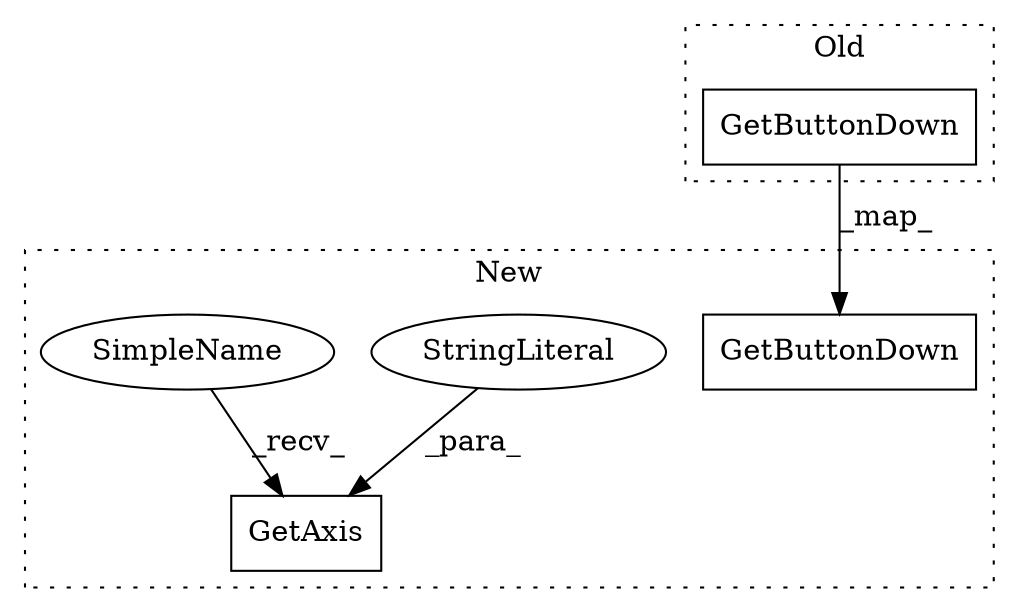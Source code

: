 digraph G {
subgraph cluster0 {
1 [label="GetButtonDown" a="32" s="863,896" l="14,1" shape="box"];
label = "Old";
style="dotted";
}
subgraph cluster1 {
2 [label="GetButtonDown" a="32" s="998,1031" l="14,1" shape="box"];
3 [label="GetAxis" a="32" s="896,916" l="8,1" shape="box"];
4 [label="StringLiteral" a="45" s="904" l="12" shape="ellipse"];
5 [label="SimpleName" a="42" s="890" l="5" shape="ellipse"];
label = "New";
style="dotted";
}
1 -> 2 [label="_map_"];
4 -> 3 [label="_para_"];
5 -> 3 [label="_recv_"];
}